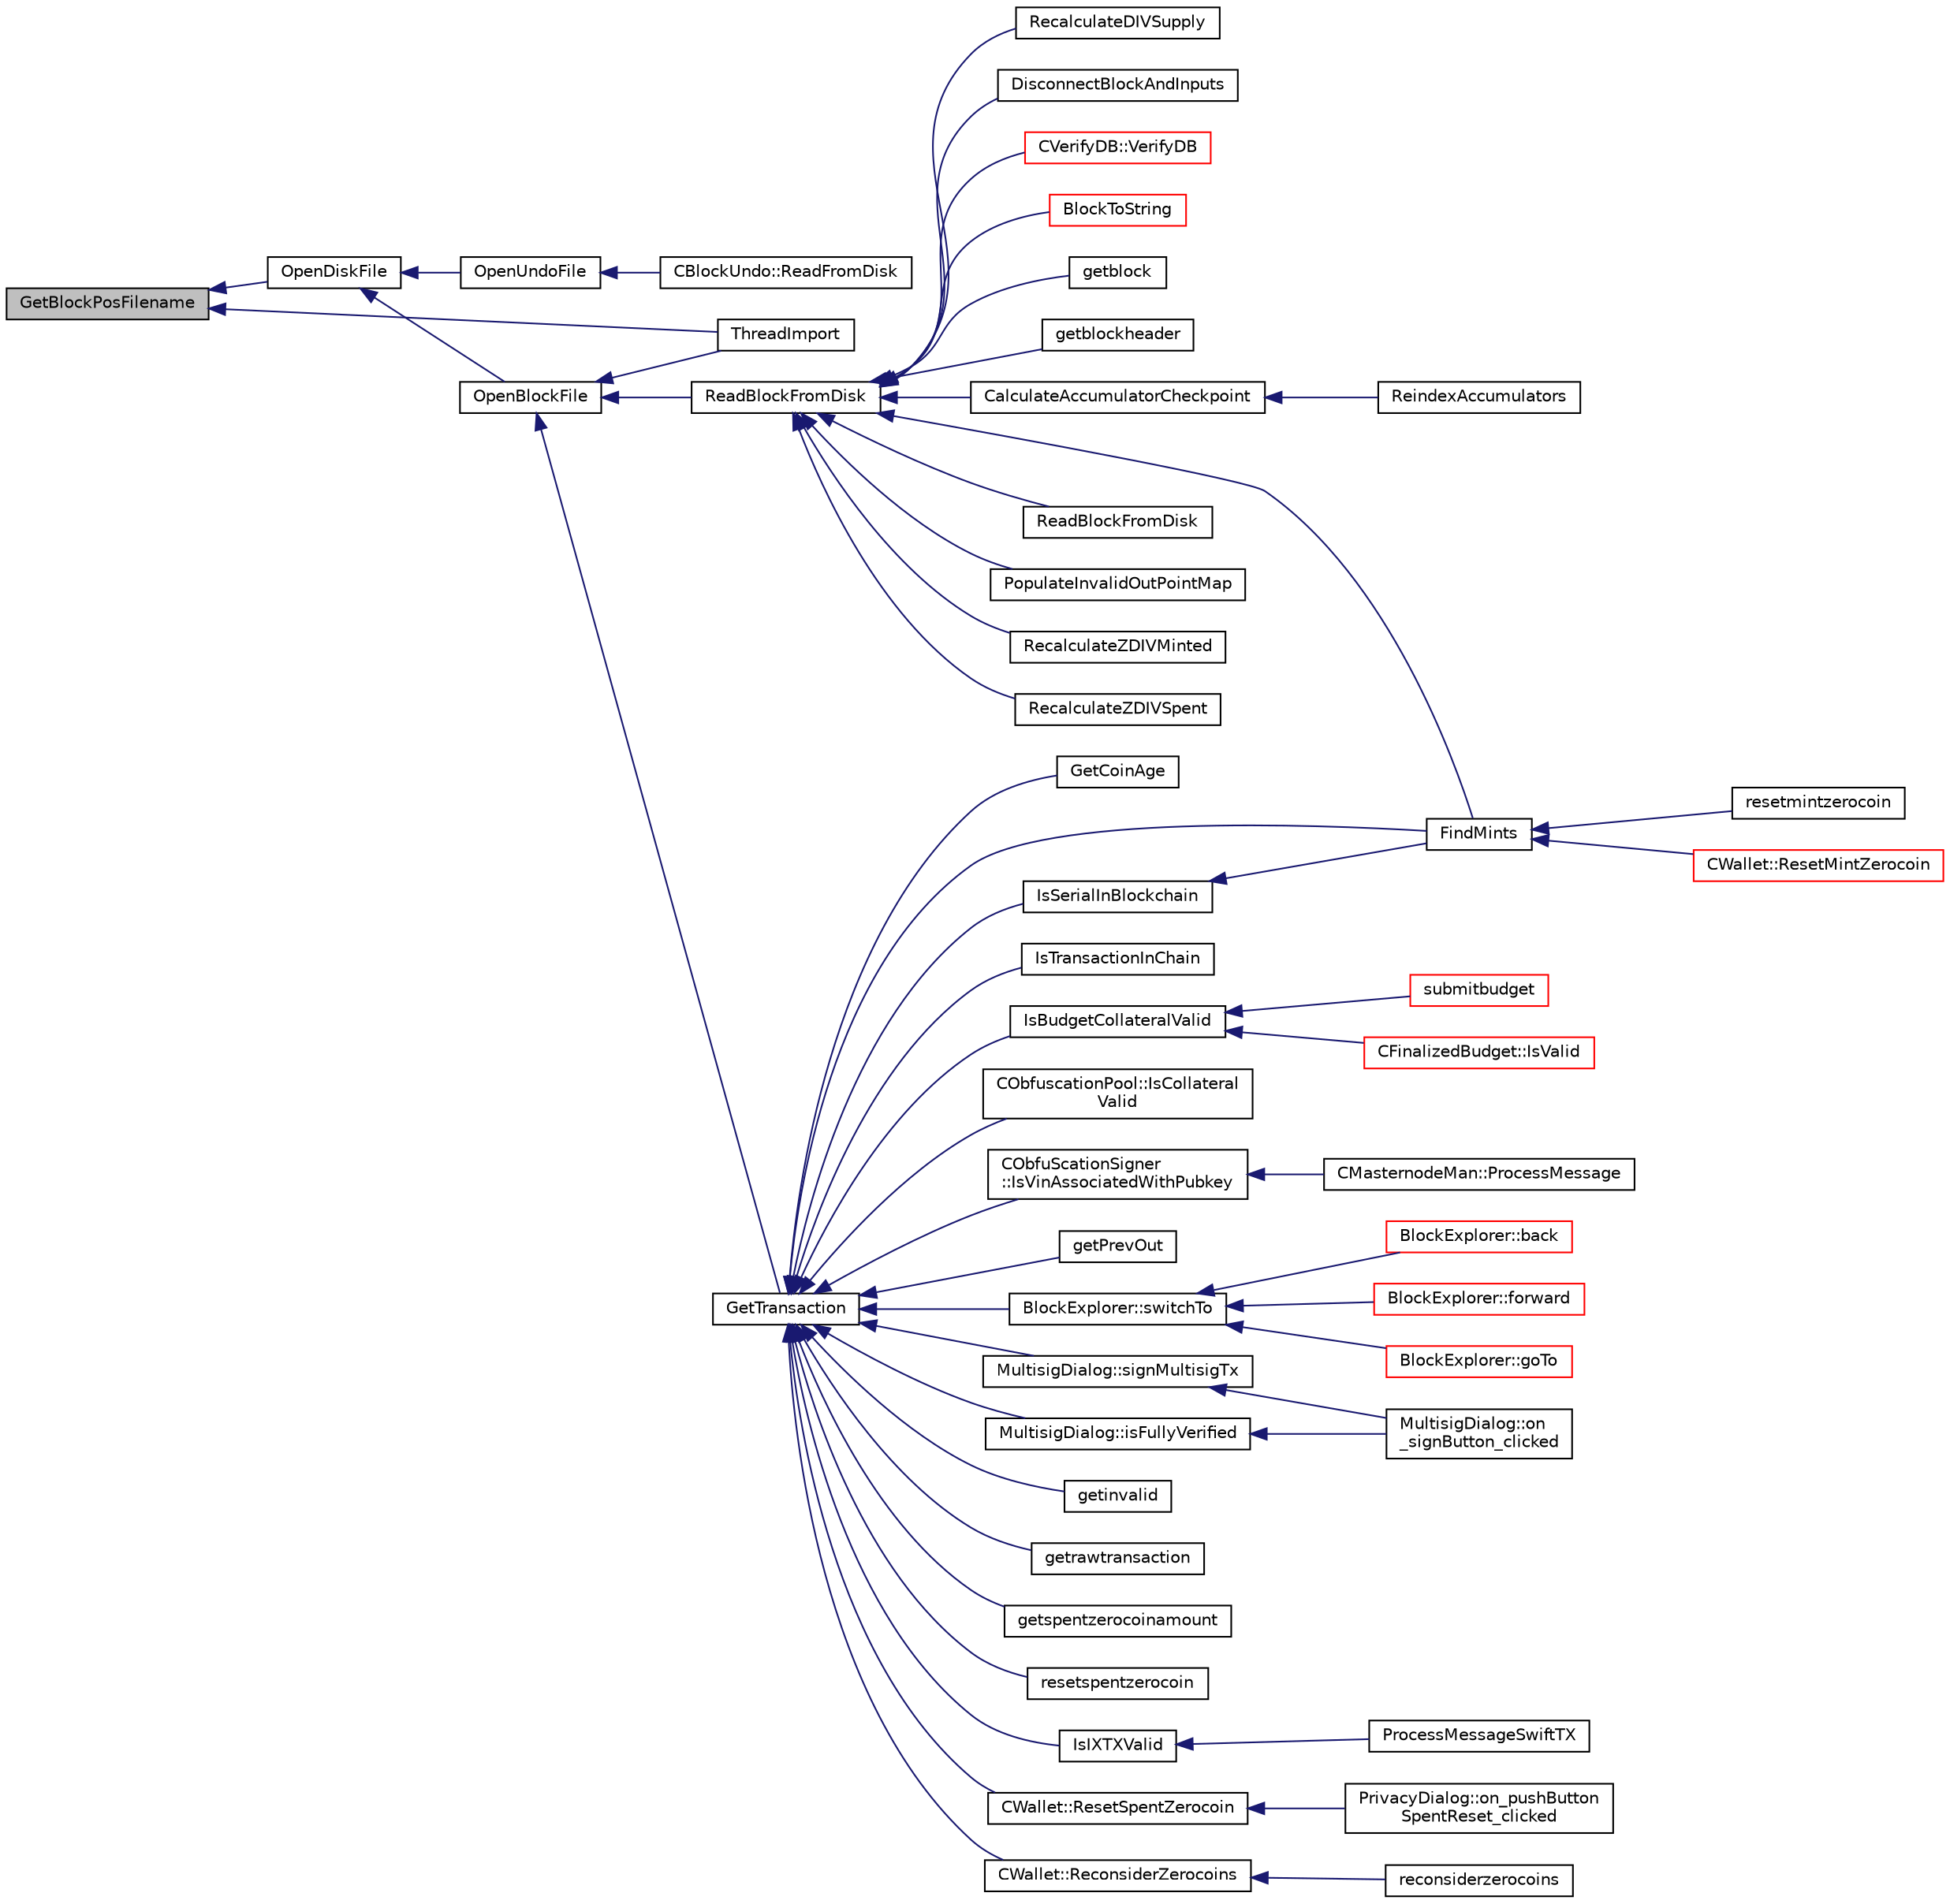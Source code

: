 digraph "GetBlockPosFilename"
{
  edge [fontname="Helvetica",fontsize="10",labelfontname="Helvetica",labelfontsize="10"];
  node [fontname="Helvetica",fontsize="10",shape=record];
  rankdir="LR";
  Node527 [label="GetBlockPosFilename",height=0.2,width=0.4,color="black", fillcolor="grey75", style="filled", fontcolor="black"];
  Node527 -> Node528 [dir="back",color="midnightblue",fontsize="10",style="solid",fontname="Helvetica"];
  Node528 [label="ThreadImport",height=0.2,width=0.4,color="black", fillcolor="white", style="filled",URL="$init_8cpp.html#a0189c34248cd89bbbe20d4d6045bd7c9"];
  Node527 -> Node529 [dir="back",color="midnightblue",fontsize="10",style="solid",fontname="Helvetica"];
  Node529 [label="OpenDiskFile",height=0.2,width=0.4,color="black", fillcolor="white", style="filled",URL="$main_8cpp.html#ab15fc61f1d9596ad0aca703ff2c74635"];
  Node529 -> Node530 [dir="back",color="midnightblue",fontsize="10",style="solid",fontname="Helvetica"];
  Node530 [label="OpenBlockFile",height=0.2,width=0.4,color="black", fillcolor="white", style="filled",URL="$main_8h.html#a531eb79ff695289ac9a4f8daf292273c",tooltip="Open a block file (blk?????.dat) "];
  Node530 -> Node528 [dir="back",color="midnightblue",fontsize="10",style="solid",fontname="Helvetica"];
  Node530 -> Node531 [dir="back",color="midnightblue",fontsize="10",style="solid",fontname="Helvetica"];
  Node531 [label="GetTransaction",height=0.2,width=0.4,color="black", fillcolor="white", style="filled",URL="$transaction_8cpp.html#a044ae412844f02db690466dd24d9bb71",tooltip="Return transaction in tx, and if it was found inside a block, its hash is placed in hashBlock..."];
  Node531 -> Node532 [dir="back",color="midnightblue",fontsize="10",style="solid",fontname="Helvetica"];
  Node532 [label="GetCoinAge",height=0.2,width=0.4,color="black", fillcolor="white", style="filled",URL="$main_8h.html#a21bc4b48fd02104afe1a40b20c1cb6a3"];
  Node531 -> Node533 [dir="back",color="midnightblue",fontsize="10",style="solid",fontname="Helvetica"];
  Node533 [label="FindMints",height=0.2,width=0.4,color="black", fillcolor="white", style="filled",URL="$main_8h.html#a5bdf923beb5f3417fd033c28216b6acb"];
  Node533 -> Node534 [dir="back",color="midnightblue",fontsize="10",style="solid",fontname="Helvetica"];
  Node534 [label="resetmintzerocoin",height=0.2,width=0.4,color="black", fillcolor="white", style="filled",URL="$rpcwallet_8cpp.html#a9336d9bdaa3e1ebb98fb2cc6fdef1d9b"];
  Node533 -> Node535 [dir="back",color="midnightblue",fontsize="10",style="solid",fontname="Helvetica"];
  Node535 [label="CWallet::ResetMintZerocoin",height=0.2,width=0.4,color="red", fillcolor="white", style="filled",URL="$class_c_wallet.html#a48b81fb27683fe4693a7385909dcd391"];
  Node531 -> Node537 [dir="back",color="midnightblue",fontsize="10",style="solid",fontname="Helvetica"];
  Node537 [label="IsSerialInBlockchain",height=0.2,width=0.4,color="black", fillcolor="white", style="filled",URL="$main_8h.html#a1a986f7c3a557068daa8fa72f7daf3e6"];
  Node537 -> Node533 [dir="back",color="midnightblue",fontsize="10",style="solid",fontname="Helvetica"];
  Node531 -> Node538 [dir="back",color="midnightblue",fontsize="10",style="solid",fontname="Helvetica"];
  Node538 [label="IsTransactionInChain",height=0.2,width=0.4,color="black", fillcolor="white", style="filled",URL="$main_8h.html#acf680d8592846483eb46cb87478cee95"];
  Node531 -> Node539 [dir="back",color="midnightblue",fontsize="10",style="solid",fontname="Helvetica"];
  Node539 [label="IsBudgetCollateralValid",height=0.2,width=0.4,color="black", fillcolor="white", style="filled",URL="$masternode-budget_8h.html#af987fefd1417be5dcd356634986dbf83"];
  Node539 -> Node540 [dir="back",color="midnightblue",fontsize="10",style="solid",fontname="Helvetica"];
  Node540 [label="CFinalizedBudget::IsValid",height=0.2,width=0.4,color="red", fillcolor="white", style="filled",URL="$class_c_finalized_budget.html#ae91a3b63f88979a2cf5252b91b9f339d"];
  Node539 -> Node543 [dir="back",color="midnightblue",fontsize="10",style="solid",fontname="Helvetica"];
  Node543 [label="submitbudget",height=0.2,width=0.4,color="red", fillcolor="white", style="filled",URL="$rpcmasternode-budget_8cpp.html#a7567b2accf3b6fd9ae5a98b9e6506e9e"];
  Node531 -> Node545 [dir="back",color="midnightblue",fontsize="10",style="solid",fontname="Helvetica"];
  Node545 [label="CObfuscationPool::IsCollateral\lValid",height=0.2,width=0.4,color="black", fillcolor="white", style="filled",URL="$class_c_obfuscation_pool.html#a821ebbd4ae62c5ad7e80e24a3038bdec",tooltip="If the collateral is valid given by a client. "];
  Node531 -> Node546 [dir="back",color="midnightblue",fontsize="10",style="solid",fontname="Helvetica"];
  Node546 [label="CObfuScationSigner\l::IsVinAssociatedWithPubkey",height=0.2,width=0.4,color="black", fillcolor="white", style="filled",URL="$class_c_obfu_scation_signer.html#ae52356535949db63ac24a3815c0ca117",tooltip="Is the inputs associated with this public key? (and there is 10000 DIV - checking if valid masternode..."];
  Node546 -> Node547 [dir="back",color="midnightblue",fontsize="10",style="solid",fontname="Helvetica"];
  Node547 [label="CMasternodeMan::ProcessMessage",height=0.2,width=0.4,color="black", fillcolor="white", style="filled",URL="$class_c_masternode_man.html#ae3e5d263cebdcd932eca49caeadce9aa"];
  Node531 -> Node548 [dir="back",color="midnightblue",fontsize="10",style="solid",fontname="Helvetica"];
  Node548 [label="getPrevOut",height=0.2,width=0.4,color="black", fillcolor="white", style="filled",URL="$blockexplorer_8h.html#ade846262ab59cf467f3bff6c3a31a52c"];
  Node531 -> Node549 [dir="back",color="midnightblue",fontsize="10",style="solid",fontname="Helvetica"];
  Node549 [label="BlockExplorer::switchTo",height=0.2,width=0.4,color="black", fillcolor="white", style="filled",URL="$class_block_explorer.html#a24d6353efb00436dd029e234e3a86121"];
  Node549 -> Node550 [dir="back",color="midnightblue",fontsize="10",style="solid",fontname="Helvetica"];
  Node550 [label="BlockExplorer::goTo",height=0.2,width=0.4,color="red", fillcolor="white", style="filled",URL="$class_block_explorer.html#a32a642323bf89030d4f3519d79893ccd"];
  Node549 -> Node554 [dir="back",color="midnightblue",fontsize="10",style="solid",fontname="Helvetica"];
  Node554 [label="BlockExplorer::back",height=0.2,width=0.4,color="red", fillcolor="white", style="filled",URL="$class_block_explorer.html#aed5a84d4c9691f29721829eca6023169"];
  Node549 -> Node555 [dir="back",color="midnightblue",fontsize="10",style="solid",fontname="Helvetica"];
  Node555 [label="BlockExplorer::forward",height=0.2,width=0.4,color="red", fillcolor="white", style="filled",URL="$class_block_explorer.html#a062131c18869d12dc393775f3695e89f"];
  Node531 -> Node556 [dir="back",color="midnightblue",fontsize="10",style="solid",fontname="Helvetica"];
  Node556 [label="MultisigDialog::signMultisigTx",height=0.2,width=0.4,color="black", fillcolor="white", style="filled",URL="$class_multisig_dialog.html#accd639f522281361bdf409e88909eb98"];
  Node556 -> Node557 [dir="back",color="midnightblue",fontsize="10",style="solid",fontname="Helvetica"];
  Node557 [label="MultisigDialog::on\l_signButton_clicked",height=0.2,width=0.4,color="black", fillcolor="white", style="filled",URL="$class_multisig_dialog.html#a5fdc6c2578e0f4e2f7900a3723d223ae"];
  Node531 -> Node558 [dir="back",color="midnightblue",fontsize="10",style="solid",fontname="Helvetica"];
  Node558 [label="MultisigDialog::isFullyVerified",height=0.2,width=0.4,color="black", fillcolor="white", style="filled",URL="$class_multisig_dialog.html#a3e11d93578e92591af343b003b817dfe"];
  Node558 -> Node557 [dir="back",color="midnightblue",fontsize="10",style="solid",fontname="Helvetica"];
  Node531 -> Node559 [dir="back",color="midnightblue",fontsize="10",style="solid",fontname="Helvetica"];
  Node559 [label="getinvalid",height=0.2,width=0.4,color="black", fillcolor="white", style="filled",URL="$rpcblockchain_8cpp.html#a1a8c56576372cf3e61515c4b7b55e60f"];
  Node531 -> Node560 [dir="back",color="midnightblue",fontsize="10",style="solid",fontname="Helvetica"];
  Node560 [label="getrawtransaction",height=0.2,width=0.4,color="black", fillcolor="white", style="filled",URL="$rpcrawtransaction_8cpp.html#a12e1b8a05d99d1544e5343c2282cc55a"];
  Node531 -> Node561 [dir="back",color="midnightblue",fontsize="10",style="solid",fontname="Helvetica"];
  Node561 [label="getspentzerocoinamount",height=0.2,width=0.4,color="black", fillcolor="white", style="filled",URL="$rpcrawtransaction_8cpp.html#af1e6a7813ea10b5897295724b9f06dfb"];
  Node531 -> Node562 [dir="back",color="midnightblue",fontsize="10",style="solid",fontname="Helvetica"];
  Node562 [label="resetspentzerocoin",height=0.2,width=0.4,color="black", fillcolor="white", style="filled",URL="$rpcwallet_8cpp.html#afb44b523a9bdf20668ec1e8f2161aa1a"];
  Node531 -> Node563 [dir="back",color="midnightblue",fontsize="10",style="solid",fontname="Helvetica"];
  Node563 [label="IsIXTXValid",height=0.2,width=0.4,color="black", fillcolor="white", style="filled",URL="$swifttx_8h.html#a091b5dc50769595bb701d5f85ca475e5"];
  Node563 -> Node564 [dir="back",color="midnightblue",fontsize="10",style="solid",fontname="Helvetica"];
  Node564 [label="ProcessMessageSwiftTX",height=0.2,width=0.4,color="black", fillcolor="white", style="filled",URL="$swifttx_8h.html#a155e5c12fe35b2b4129c46ba9b66b06f"];
  Node531 -> Node565 [dir="back",color="midnightblue",fontsize="10",style="solid",fontname="Helvetica"];
  Node565 [label="CWallet::ResetSpentZerocoin",height=0.2,width=0.4,color="black", fillcolor="white", style="filled",URL="$class_c_wallet.html#abc70af84f54700a62cf8ef530f6faaaa"];
  Node565 -> Node566 [dir="back",color="midnightblue",fontsize="10",style="solid",fontname="Helvetica"];
  Node566 [label="PrivacyDialog::on_pushButton\lSpentReset_clicked",height=0.2,width=0.4,color="black", fillcolor="white", style="filled",URL="$class_privacy_dialog.html#a4bbf07a37a93225e0ef7806d77ff3264"];
  Node531 -> Node567 [dir="back",color="midnightblue",fontsize="10",style="solid",fontname="Helvetica"];
  Node567 [label="CWallet::ReconsiderZerocoins",height=0.2,width=0.4,color="black", fillcolor="white", style="filled",URL="$class_c_wallet.html#ae0d869b52e1efd245bd5fcbbff925531"];
  Node567 -> Node568 [dir="back",color="midnightblue",fontsize="10",style="solid",fontname="Helvetica"];
  Node568 [label="reconsiderzerocoins",height=0.2,width=0.4,color="black", fillcolor="white", style="filled",URL="$rpcwallet_8cpp.html#a2e2e1892b694084c83714431479f5c7a"];
  Node530 -> Node569 [dir="back",color="midnightblue",fontsize="10",style="solid",fontname="Helvetica"];
  Node569 [label="ReadBlockFromDisk",height=0.2,width=0.4,color="black", fillcolor="white", style="filled",URL="$main_8h.html#a2dc350346749b7da7f4b40c114ee5147"];
  Node569 -> Node570 [dir="back",color="midnightblue",fontsize="10",style="solid",fontname="Helvetica"];
  Node570 [label="CalculateAccumulatorCheckpoint",height=0.2,width=0.4,color="black", fillcolor="white", style="filled",URL="$accumulators_8h.html#a62f6e6ab26cfeebb5b184a41ba770e0e"];
  Node570 -> Node571 [dir="back",color="midnightblue",fontsize="10",style="solid",fontname="Helvetica"];
  Node571 [label="ReindexAccumulators",height=0.2,width=0.4,color="black", fillcolor="white", style="filled",URL="$main_8h.html#a4a74b45eb12b8c115906e305e109c5d9"];
  Node569 -> Node533 [dir="back",color="midnightblue",fontsize="10",style="solid",fontname="Helvetica"];
  Node569 -> Node572 [dir="back",color="midnightblue",fontsize="10",style="solid",fontname="Helvetica"];
  Node572 [label="ReadBlockFromDisk",height=0.2,width=0.4,color="black", fillcolor="white", style="filled",URL="$main_8h.html#a445ff051f3b0038c0b19b7e1156c9f95"];
  Node569 -> Node573 [dir="back",color="midnightblue",fontsize="10",style="solid",fontname="Helvetica"];
  Node573 [label="PopulateInvalidOutPointMap",height=0.2,width=0.4,color="black", fillcolor="white", style="filled",URL="$main_8h.html#ae7d38ec9b36061a4216d318d34dde6e2"];
  Node569 -> Node574 [dir="back",color="midnightblue",fontsize="10",style="solid",fontname="Helvetica"];
  Node574 [label="RecalculateZDIVMinted",height=0.2,width=0.4,color="black", fillcolor="white", style="filled",URL="$main_8h.html#a4143f85b263bcd3fc3915dbc19009495"];
  Node569 -> Node575 [dir="back",color="midnightblue",fontsize="10",style="solid",fontname="Helvetica"];
  Node575 [label="RecalculateZDIVSpent",height=0.2,width=0.4,color="black", fillcolor="white", style="filled",URL="$main_8h.html#a161774bfe6fd9f0422f56db71f98071b"];
  Node569 -> Node576 [dir="back",color="midnightblue",fontsize="10",style="solid",fontname="Helvetica"];
  Node576 [label="RecalculateDIVSupply",height=0.2,width=0.4,color="black", fillcolor="white", style="filled",URL="$main_8h.html#aebdec7b14f50bbafc5aafe72f08c716d"];
  Node569 -> Node577 [dir="back",color="midnightblue",fontsize="10",style="solid",fontname="Helvetica"];
  Node577 [label="DisconnectBlockAndInputs",height=0.2,width=0.4,color="black", fillcolor="white", style="filled",URL="$main_8cpp.html#acc33d7f850152cbbb9d00f7c71d99704"];
  Node569 -> Node578 [dir="back",color="midnightblue",fontsize="10",style="solid",fontname="Helvetica"];
  Node578 [label="CVerifyDB::VerifyDB",height=0.2,width=0.4,color="red", fillcolor="white", style="filled",URL="$class_c_verify_d_b.html#a5d3e3ade35a14ddce2404e18e4b1df50"];
  Node569 -> Node580 [dir="back",color="midnightblue",fontsize="10",style="solid",fontname="Helvetica"];
  Node580 [label="BlockToString",height=0.2,width=0.4,color="red", fillcolor="white", style="filled",URL="$blockexplorer_8cpp.html#a6caededa67ac9ad171dc1a6fac4a708f"];
  Node569 -> Node583 [dir="back",color="midnightblue",fontsize="10",style="solid",fontname="Helvetica"];
  Node583 [label="getblock",height=0.2,width=0.4,color="black", fillcolor="white", style="filled",URL="$rpcblockchain_8cpp.html#a63608cf1bb275120194c3b4e070af3d7"];
  Node569 -> Node584 [dir="back",color="midnightblue",fontsize="10",style="solid",fontname="Helvetica"];
  Node584 [label="getblockheader",height=0.2,width=0.4,color="black", fillcolor="white", style="filled",URL="$rpcblockchain_8cpp.html#ab3595474553cb389c54aa6289acf9cd7"];
  Node529 -> Node585 [dir="back",color="midnightblue",fontsize="10",style="solid",fontname="Helvetica"];
  Node585 [label="OpenUndoFile",height=0.2,width=0.4,color="black", fillcolor="white", style="filled",URL="$main_8h.html#addac9f89d64c9e26d36d1481da35877e",tooltip="Open an undo file (rev?????.dat) "];
  Node585 -> Node586 [dir="back",color="midnightblue",fontsize="10",style="solid",fontname="Helvetica"];
  Node586 [label="CBlockUndo::ReadFromDisk",height=0.2,width=0.4,color="black", fillcolor="white", style="filled",URL="$class_c_block_undo.html#a9b3d67fdd3a2b88dbbd543bf530ee924"];
}
